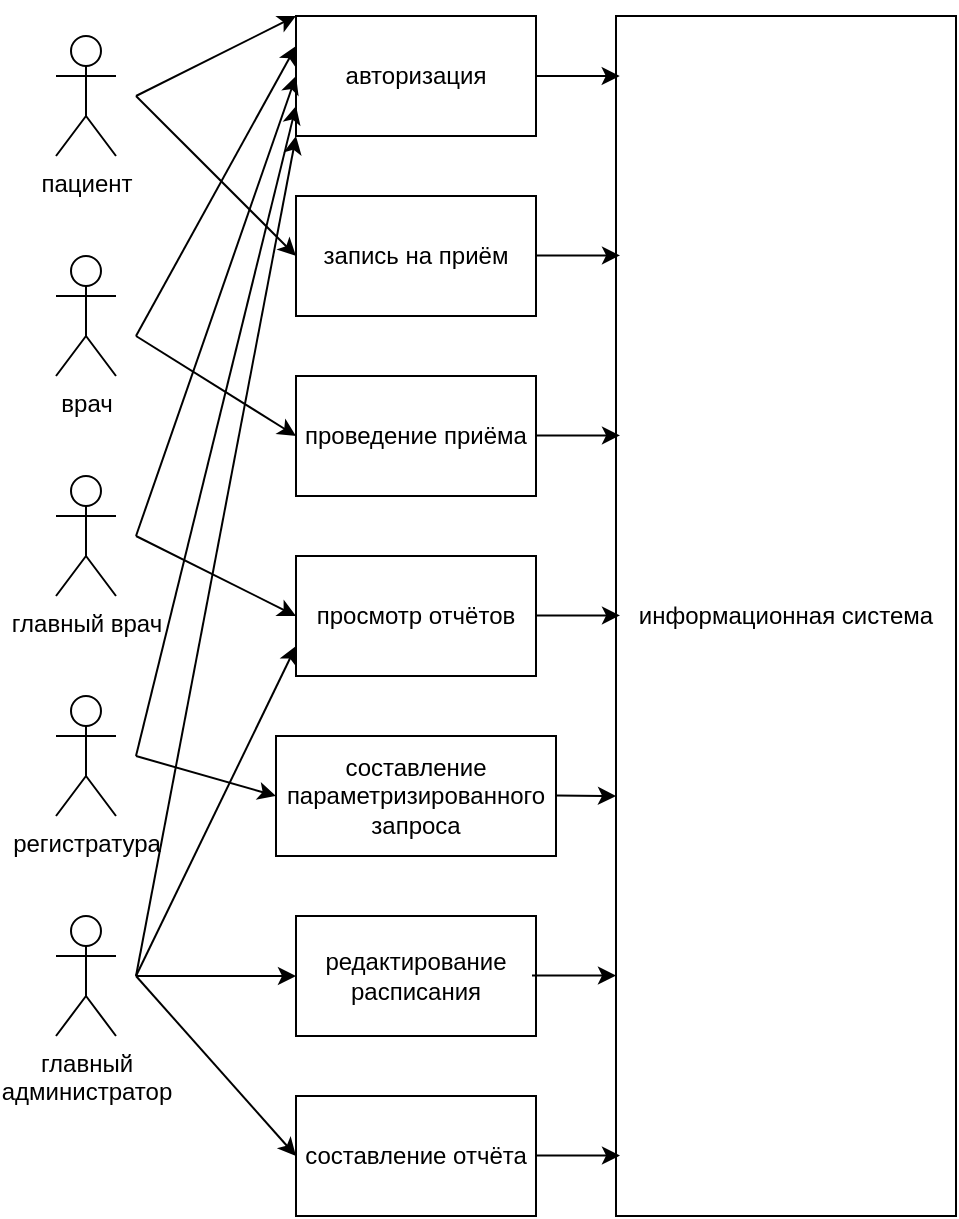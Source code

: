 <mxfile version="24.7.17">
  <diagram name="Страница — 1" id="hvknSluk1CS_CT_KenQU">
    <mxGraphModel dx="521" dy="613" grid="1" gridSize="10" guides="1" tooltips="1" connect="1" arrows="1" fold="1" page="1" pageScale="1" pageWidth="827" pageHeight="1169" math="0" shadow="0">
      <root>
        <mxCell id="0" />
        <mxCell id="1" parent="0" />
        <mxCell id="7KbkWGC-9TPwgMpNNs54-1" value="пациент" style="shape=umlActor;verticalLabelPosition=bottom;verticalAlign=top;html=1;outlineConnect=0;" vertex="1" parent="1">
          <mxGeometry x="110" y="40" width="30" height="60" as="geometry" />
        </mxCell>
        <mxCell id="7KbkWGC-9TPwgMpNNs54-2" value="врач" style="shape=umlActor;verticalLabelPosition=bottom;verticalAlign=top;html=1;outlineConnect=0;" vertex="1" parent="1">
          <mxGeometry x="110" y="150" width="30" height="60" as="geometry" />
        </mxCell>
        <mxCell id="7KbkWGC-9TPwgMpNNs54-3" value="главный врач" style="shape=umlActor;verticalLabelPosition=bottom;verticalAlign=top;html=1;outlineConnect=0;" vertex="1" parent="1">
          <mxGeometry x="110" y="260" width="30" height="60" as="geometry" />
        </mxCell>
        <mxCell id="7KbkWGC-9TPwgMpNNs54-4" value="регистратура" style="shape=umlActor;verticalLabelPosition=bottom;verticalAlign=top;html=1;outlineConnect=0;" vertex="1" parent="1">
          <mxGeometry x="110" y="370" width="30" height="60" as="geometry" />
        </mxCell>
        <mxCell id="7KbkWGC-9TPwgMpNNs54-6" value="главный &lt;br&gt;администратор" style="shape=umlActor;verticalLabelPosition=bottom;verticalAlign=top;html=1;outlineConnect=0;" vertex="1" parent="1">
          <mxGeometry x="110" y="480" width="30" height="60" as="geometry" />
        </mxCell>
        <mxCell id="7KbkWGC-9TPwgMpNNs54-10" value="авторизация" style="rounded=0;whiteSpace=wrap;html=1;" vertex="1" parent="1">
          <mxGeometry x="230" y="30" width="120" height="60" as="geometry" />
        </mxCell>
        <mxCell id="7KbkWGC-9TPwgMpNNs54-11" value="запись на приём" style="rounded=0;whiteSpace=wrap;html=1;" vertex="1" parent="1">
          <mxGeometry x="230" y="120" width="120" height="60" as="geometry" />
        </mxCell>
        <mxCell id="7KbkWGC-9TPwgMpNNs54-12" value="проведение приёма" style="rounded=0;whiteSpace=wrap;html=1;" vertex="1" parent="1">
          <mxGeometry x="230" y="210" width="120" height="60" as="geometry" />
        </mxCell>
        <mxCell id="7KbkWGC-9TPwgMpNNs54-13" value="просмотр отчётов" style="rounded=0;whiteSpace=wrap;html=1;" vertex="1" parent="1">
          <mxGeometry x="230" y="300" width="120" height="60" as="geometry" />
        </mxCell>
        <mxCell id="7KbkWGC-9TPwgMpNNs54-14" value="составление параметризированного запроса" style="rounded=0;whiteSpace=wrap;html=1;" vertex="1" parent="1">
          <mxGeometry x="220" y="390" width="140" height="60" as="geometry" />
        </mxCell>
        <mxCell id="7KbkWGC-9TPwgMpNNs54-15" value="редактирование расписания" style="rounded=0;whiteSpace=wrap;html=1;" vertex="1" parent="1">
          <mxGeometry x="230" y="480" width="120" height="60" as="geometry" />
        </mxCell>
        <mxCell id="7KbkWGC-9TPwgMpNNs54-16" value="составление отчёта" style="rounded=0;whiteSpace=wrap;html=1;" vertex="1" parent="1">
          <mxGeometry x="230" y="570" width="120" height="60" as="geometry" />
        </mxCell>
        <mxCell id="7KbkWGC-9TPwgMpNNs54-17" value="информационная система" style="rounded=0;whiteSpace=wrap;html=1;" vertex="1" parent="1">
          <mxGeometry x="390" y="30" width="170" height="600" as="geometry" />
        </mxCell>
        <mxCell id="7KbkWGC-9TPwgMpNNs54-19" value="" style="endArrow=classic;html=1;rounded=0;entryX=0;entryY=0;entryDx=0;entryDy=0;" edge="1" parent="1" target="7KbkWGC-9TPwgMpNNs54-10">
          <mxGeometry width="50" height="50" relative="1" as="geometry">
            <mxPoint x="150" y="70" as="sourcePoint" />
            <mxPoint x="320" y="100" as="targetPoint" />
          </mxGeometry>
        </mxCell>
        <mxCell id="7KbkWGC-9TPwgMpNNs54-20" value="" style="endArrow=classic;html=1;rounded=0;entryX=0;entryY=0.5;entryDx=0;entryDy=0;" edge="1" parent="1" target="7KbkWGC-9TPwgMpNNs54-11">
          <mxGeometry width="50" height="50" relative="1" as="geometry">
            <mxPoint x="150" y="70" as="sourcePoint" />
            <mxPoint x="240" y="40" as="targetPoint" />
          </mxGeometry>
        </mxCell>
        <mxCell id="7KbkWGC-9TPwgMpNNs54-21" value="" style="endArrow=classic;html=1;rounded=0;entryX=0;entryY=0.25;entryDx=0;entryDy=0;" edge="1" parent="1" target="7KbkWGC-9TPwgMpNNs54-10">
          <mxGeometry width="50" height="50" relative="1" as="geometry">
            <mxPoint x="150" y="190" as="sourcePoint" />
            <mxPoint x="320" y="100" as="targetPoint" />
          </mxGeometry>
        </mxCell>
        <mxCell id="7KbkWGC-9TPwgMpNNs54-22" value="" style="endArrow=classic;html=1;rounded=0;entryX=0;entryY=0.5;entryDx=0;entryDy=0;" edge="1" parent="1" target="7KbkWGC-9TPwgMpNNs54-12">
          <mxGeometry width="50" height="50" relative="1" as="geometry">
            <mxPoint x="150" y="190" as="sourcePoint" />
            <mxPoint x="240" y="55" as="targetPoint" />
          </mxGeometry>
        </mxCell>
        <mxCell id="7KbkWGC-9TPwgMpNNs54-23" value="" style="endArrow=classic;html=1;rounded=0;entryX=0;entryY=0.5;entryDx=0;entryDy=0;" edge="1" parent="1" target="7KbkWGC-9TPwgMpNNs54-10">
          <mxGeometry width="50" height="50" relative="1" as="geometry">
            <mxPoint x="150" y="290" as="sourcePoint" />
            <mxPoint x="320" y="190" as="targetPoint" />
          </mxGeometry>
        </mxCell>
        <mxCell id="7KbkWGC-9TPwgMpNNs54-24" value="" style="endArrow=classic;html=1;rounded=0;entryX=0;entryY=0.5;entryDx=0;entryDy=0;" edge="1" parent="1" target="7KbkWGC-9TPwgMpNNs54-13">
          <mxGeometry width="50" height="50" relative="1" as="geometry">
            <mxPoint x="150" y="290" as="sourcePoint" />
            <mxPoint x="240" y="70" as="targetPoint" />
          </mxGeometry>
        </mxCell>
        <mxCell id="7KbkWGC-9TPwgMpNNs54-25" value="" style="endArrow=classic;html=1;rounded=0;entryX=0;entryY=0.75;entryDx=0;entryDy=0;" edge="1" parent="1" target="7KbkWGC-9TPwgMpNNs54-10">
          <mxGeometry width="50" height="50" relative="1" as="geometry">
            <mxPoint x="150" y="400" as="sourcePoint" />
            <mxPoint x="320" y="270" as="targetPoint" />
          </mxGeometry>
        </mxCell>
        <mxCell id="7KbkWGC-9TPwgMpNNs54-26" value="" style="endArrow=classic;html=1;rounded=0;" edge="1" parent="1">
          <mxGeometry width="50" height="50" relative="1" as="geometry">
            <mxPoint x="150" y="400" as="sourcePoint" />
            <mxPoint x="220" y="420" as="targetPoint" />
          </mxGeometry>
        </mxCell>
        <mxCell id="7KbkWGC-9TPwgMpNNs54-27" value="" style="endArrow=classic;html=1;rounded=0;entryX=0;entryY=1;entryDx=0;entryDy=0;" edge="1" parent="1" target="7KbkWGC-9TPwgMpNNs54-10">
          <mxGeometry width="50" height="50" relative="1" as="geometry">
            <mxPoint x="150" y="510" as="sourcePoint" />
            <mxPoint x="320" y="270" as="targetPoint" />
          </mxGeometry>
        </mxCell>
        <mxCell id="7KbkWGC-9TPwgMpNNs54-28" value="" style="endArrow=classic;html=1;rounded=0;entryX=0;entryY=0.75;entryDx=0;entryDy=0;" edge="1" parent="1" target="7KbkWGC-9TPwgMpNNs54-13">
          <mxGeometry width="50" height="50" relative="1" as="geometry">
            <mxPoint x="150" y="510" as="sourcePoint" />
            <mxPoint x="240" y="100" as="targetPoint" />
          </mxGeometry>
        </mxCell>
        <mxCell id="7KbkWGC-9TPwgMpNNs54-29" value="" style="endArrow=classic;html=1;rounded=0;" edge="1" parent="1" target="7KbkWGC-9TPwgMpNNs54-15">
          <mxGeometry width="50" height="50" relative="1" as="geometry">
            <mxPoint x="150" y="510" as="sourcePoint" />
            <mxPoint x="240" y="355" as="targetPoint" />
          </mxGeometry>
        </mxCell>
        <mxCell id="7KbkWGC-9TPwgMpNNs54-30" value="" style="endArrow=classic;html=1;rounded=0;entryX=0;entryY=0.5;entryDx=0;entryDy=0;" edge="1" parent="1" target="7KbkWGC-9TPwgMpNNs54-16">
          <mxGeometry width="50" height="50" relative="1" as="geometry">
            <mxPoint x="150" y="510" as="sourcePoint" />
            <mxPoint x="240" y="520" as="targetPoint" />
          </mxGeometry>
        </mxCell>
        <mxCell id="7KbkWGC-9TPwgMpNNs54-33" value="" style="endArrow=classic;html=1;rounded=0;exitX=1;exitY=0.5;exitDx=0;exitDy=0;entryX=0.011;entryY=0.05;entryDx=0;entryDy=0;entryPerimeter=0;" edge="1" parent="1" source="7KbkWGC-9TPwgMpNNs54-10" target="7KbkWGC-9TPwgMpNNs54-17">
          <mxGeometry width="50" height="50" relative="1" as="geometry">
            <mxPoint x="390" y="120" as="sourcePoint" />
            <mxPoint x="440" y="70" as="targetPoint" />
          </mxGeometry>
        </mxCell>
        <mxCell id="7KbkWGC-9TPwgMpNNs54-34" value="" style="endArrow=classic;html=1;rounded=0;exitX=1;exitY=0.5;exitDx=0;exitDy=0;entryX=0.011;entryY=0.05;entryDx=0;entryDy=0;entryPerimeter=0;" edge="1" parent="1">
          <mxGeometry width="50" height="50" relative="1" as="geometry">
            <mxPoint x="350" y="149.71" as="sourcePoint" />
            <mxPoint x="392" y="149.71" as="targetPoint" />
          </mxGeometry>
        </mxCell>
        <mxCell id="7KbkWGC-9TPwgMpNNs54-35" value="" style="endArrow=classic;html=1;rounded=0;exitX=1;exitY=0.5;exitDx=0;exitDy=0;entryX=0.011;entryY=0.05;entryDx=0;entryDy=0;entryPerimeter=0;" edge="1" parent="1">
          <mxGeometry width="50" height="50" relative="1" as="geometry">
            <mxPoint x="350" y="239.71" as="sourcePoint" />
            <mxPoint x="392" y="239.71" as="targetPoint" />
          </mxGeometry>
        </mxCell>
        <mxCell id="7KbkWGC-9TPwgMpNNs54-36" value="" style="endArrow=classic;html=1;rounded=0;exitX=1;exitY=0.5;exitDx=0;exitDy=0;entryX=0.011;entryY=0.05;entryDx=0;entryDy=0;entryPerimeter=0;" edge="1" parent="1">
          <mxGeometry width="50" height="50" relative="1" as="geometry">
            <mxPoint x="350" y="329.71" as="sourcePoint" />
            <mxPoint x="392" y="329.71" as="targetPoint" />
          </mxGeometry>
        </mxCell>
        <mxCell id="7KbkWGC-9TPwgMpNNs54-37" value="" style="endArrow=classic;html=1;rounded=0;exitX=1;exitY=0.5;exitDx=0;exitDy=0;" edge="1" parent="1">
          <mxGeometry width="50" height="50" relative="1" as="geometry">
            <mxPoint x="360" y="419.71" as="sourcePoint" />
            <mxPoint x="390" y="420" as="targetPoint" />
          </mxGeometry>
        </mxCell>
        <mxCell id="7KbkWGC-9TPwgMpNNs54-39" value="" style="endArrow=classic;html=1;rounded=0;exitX=1;exitY=0.5;exitDx=0;exitDy=0;entryX=0.011;entryY=0.05;entryDx=0;entryDy=0;entryPerimeter=0;" edge="1" parent="1">
          <mxGeometry width="50" height="50" relative="1" as="geometry">
            <mxPoint x="348" y="509.76" as="sourcePoint" />
            <mxPoint x="390" y="509.76" as="targetPoint" />
          </mxGeometry>
        </mxCell>
        <mxCell id="7KbkWGC-9TPwgMpNNs54-40" value="" style="endArrow=classic;html=1;rounded=0;exitX=1;exitY=0.5;exitDx=0;exitDy=0;entryX=0.011;entryY=0.05;entryDx=0;entryDy=0;entryPerimeter=0;" edge="1" parent="1">
          <mxGeometry width="50" height="50" relative="1" as="geometry">
            <mxPoint x="350" y="599.76" as="sourcePoint" />
            <mxPoint x="392" y="599.76" as="targetPoint" />
          </mxGeometry>
        </mxCell>
      </root>
    </mxGraphModel>
  </diagram>
</mxfile>
